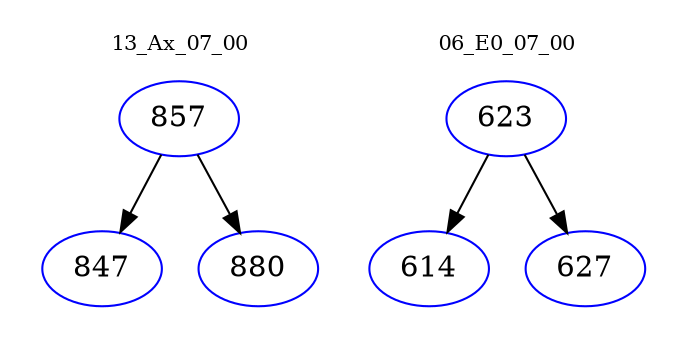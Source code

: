 digraph{
subgraph cluster_0 {
color = white
label = "13_Ax_07_00";
fontsize=10;
T0_857 [label="857", color="blue"]
T0_857 -> T0_847 [color="black"]
T0_847 [label="847", color="blue"]
T0_857 -> T0_880 [color="black"]
T0_880 [label="880", color="blue"]
}
subgraph cluster_1 {
color = white
label = "06_E0_07_00";
fontsize=10;
T1_623 [label="623", color="blue"]
T1_623 -> T1_614 [color="black"]
T1_614 [label="614", color="blue"]
T1_623 -> T1_627 [color="black"]
T1_627 [label="627", color="blue"]
}
}
